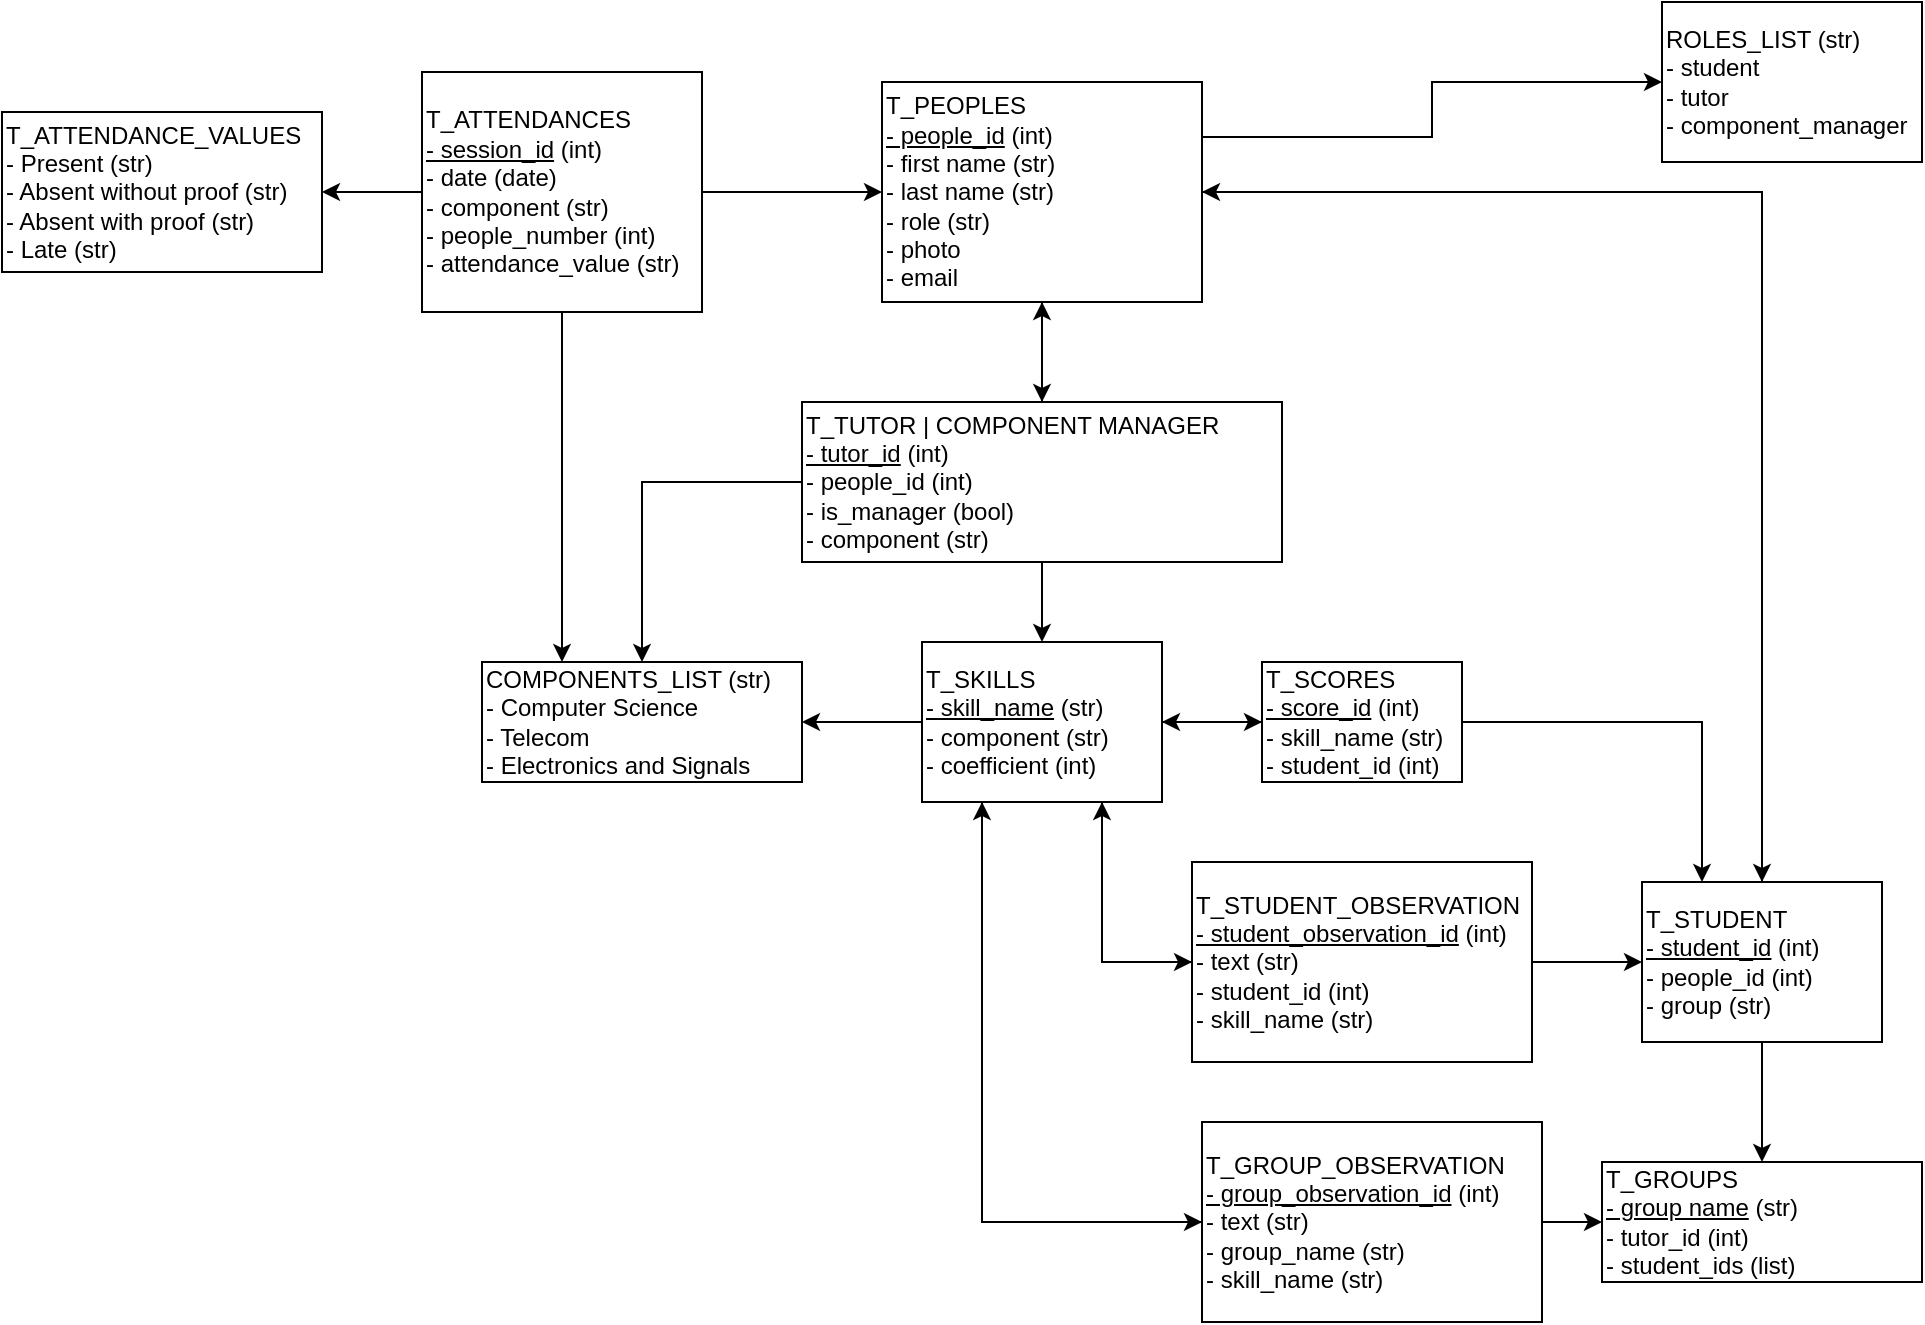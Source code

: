 <mxfile version="24.4.0" type="device">
  <diagram name="Page-1" id="htIglbnu7Jkr9Wx-wAEi">
    <mxGraphModel dx="2261" dy="844" grid="1" gridSize="10" guides="1" tooltips="1" connect="1" arrows="1" fold="1" page="1" pageScale="1" pageWidth="827" pageHeight="1169" math="0" shadow="0">
      <root>
        <mxCell id="0" />
        <mxCell id="1" parent="0" />
        <mxCell id="A-9iA7iGgDhwp_vAfFoV-11" value="T_GROUPS&lt;div&gt;&lt;div&gt;&lt;u&gt;- group name&lt;/u&gt;&amp;nbsp;(str)&lt;/div&gt;&lt;/div&gt;&lt;div&gt;- tutor_id (int)&lt;/div&gt;&lt;div&gt;&lt;span style=&quot;background-color: initial;&quot;&gt;- student_ids (list)&lt;/span&gt;&lt;br&gt;&lt;/div&gt;" style="rounded=0;whiteSpace=wrap;html=1;align=left;" parent="1" vertex="1">
          <mxGeometry x="200" y="580" width="160" height="60" as="geometry" />
        </mxCell>
        <mxCell id="A-9iA7iGgDhwp_vAfFoV-12" value="COMPONENTS_LIST (str)&lt;div&gt;- Computer Science&lt;/div&gt;&lt;div&gt;- Telecom&lt;/div&gt;&lt;div&gt;- Electronics and Signals&lt;/div&gt;" style="rounded=0;whiteSpace=wrap;html=1;align=left;" parent="1" vertex="1">
          <mxGeometry x="-360" y="330" width="160" height="60" as="geometry" />
        </mxCell>
        <mxCell id="jhmYvgThQvmoJgu_UAT_-5" style="edgeStyle=orthogonalEdgeStyle;rounded=0;orthogonalLoop=1;jettySize=auto;html=1;entryX=1;entryY=0.5;entryDx=0;entryDy=0;" parent="1" source="A-9iA7iGgDhwp_vAfFoV-15" target="A-9iA7iGgDhwp_vAfFoV-12" edge="1">
          <mxGeometry relative="1" as="geometry">
            <mxPoint x="-190" y="360" as="targetPoint" />
          </mxGeometry>
        </mxCell>
        <mxCell id="wnsGTSEkdkKUXo0J4VnQ-6" style="edgeStyle=orthogonalEdgeStyle;rounded=0;orthogonalLoop=1;jettySize=auto;html=1;entryX=0;entryY=0.5;entryDx=0;entryDy=0;" parent="1" source="A-9iA7iGgDhwp_vAfFoV-15" target="A-9iA7iGgDhwp_vAfFoV-18" edge="1">
          <mxGeometry relative="1" as="geometry" />
        </mxCell>
        <mxCell id="wnsGTSEkdkKUXo0J4VnQ-9" style="edgeStyle=orthogonalEdgeStyle;rounded=0;orthogonalLoop=1;jettySize=auto;html=1;entryX=0;entryY=0.5;entryDx=0;entryDy=0;exitX=0.75;exitY=1;exitDx=0;exitDy=0;" parent="1" source="A-9iA7iGgDhwp_vAfFoV-15" target="wnsGTSEkdkKUXo0J4VnQ-2" edge="1">
          <mxGeometry relative="1" as="geometry" />
        </mxCell>
        <mxCell id="wnsGTSEkdkKUXo0J4VnQ-13" style="edgeStyle=orthogonalEdgeStyle;rounded=0;orthogonalLoop=1;jettySize=auto;html=1;entryX=0;entryY=0.5;entryDx=0;entryDy=0;exitX=0.25;exitY=1;exitDx=0;exitDy=0;" parent="1" source="A-9iA7iGgDhwp_vAfFoV-15" target="wnsGTSEkdkKUXo0J4VnQ-11" edge="1">
          <mxGeometry relative="1" as="geometry" />
        </mxCell>
        <mxCell id="A-9iA7iGgDhwp_vAfFoV-15" value="T_SKILLS&lt;div&gt;&lt;u&gt;- skill_name&lt;/u&gt;&amp;nbsp;(str)&lt;br&gt;&lt;div&gt;- component (str)&lt;/div&gt;&lt;/div&gt;&lt;div&gt;- coefficient (int)&lt;/div&gt;" style="rounded=0;whiteSpace=wrap;html=1;align=left;" parent="1" vertex="1">
          <mxGeometry x="-140" y="320" width="120" height="80" as="geometry" />
        </mxCell>
        <mxCell id="grTjVSfzSgTGHO9IgNIJ-8" style="edgeStyle=orthogonalEdgeStyle;rounded=0;orthogonalLoop=1;jettySize=auto;html=1;entryX=1;entryY=0.5;entryDx=0;entryDy=0;exitX=0;exitY=0.5;exitDx=0;exitDy=0;" parent="1" source="A-9iA7iGgDhwp_vAfFoV-17" target="A-9iA7iGgDhwp_vAfFoV-25" edge="1">
          <mxGeometry relative="1" as="geometry">
            <mxPoint x="-630" y="145" as="sourcePoint" />
          </mxGeometry>
        </mxCell>
        <mxCell id="grTjVSfzSgTGHO9IgNIJ-9" style="edgeStyle=orthogonalEdgeStyle;rounded=0;orthogonalLoop=1;jettySize=auto;html=1;" parent="1" source="A-9iA7iGgDhwp_vAfFoV-17" target="A-9iA7iGgDhwp_vAfFoV-28" edge="1">
          <mxGeometry relative="1" as="geometry" />
        </mxCell>
        <mxCell id="grTjVSfzSgTGHO9IgNIJ-10" style="edgeStyle=orthogonalEdgeStyle;rounded=0;orthogonalLoop=1;jettySize=auto;html=1;entryX=0.25;entryY=0;entryDx=0;entryDy=0;exitX=0.5;exitY=1;exitDx=0;exitDy=0;" parent="1" source="A-9iA7iGgDhwp_vAfFoV-17" target="A-9iA7iGgDhwp_vAfFoV-12" edge="1">
          <mxGeometry relative="1" as="geometry" />
        </mxCell>
        <mxCell id="A-9iA7iGgDhwp_vAfFoV-17" value="&lt;div&gt;&lt;span style=&quot;background-color: initial;&quot;&gt;T_ATTENDANCES&lt;/span&gt;&lt;/div&gt;&lt;div&gt;&lt;u style=&quot;background-color: initial;&quot;&gt;- session_id&lt;/u&gt;&lt;span style=&quot;background-color: initial;&quot;&gt; (int)&lt;/span&gt;&lt;br&gt;&lt;/div&gt;&lt;div&gt;- date (date)&lt;/div&gt;&lt;div&gt;- component (str)&lt;/div&gt;&lt;div&gt;- people_number (int)&lt;/div&gt;&lt;div&gt;- attendance_value (str)&lt;/div&gt;" style="rounded=0;whiteSpace=wrap;html=1;align=left;" parent="1" vertex="1">
          <mxGeometry x="-390" y="35" width="140" height="120" as="geometry" />
        </mxCell>
        <mxCell id="wnsGTSEkdkKUXo0J4VnQ-1" style="edgeStyle=orthogonalEdgeStyle;rounded=0;orthogonalLoop=1;jettySize=auto;html=1;entryX=0.25;entryY=0;entryDx=0;entryDy=0;" parent="1" source="A-9iA7iGgDhwp_vAfFoV-18" target="jhmYvgThQvmoJgu_UAT_-6" edge="1">
          <mxGeometry relative="1" as="geometry" />
        </mxCell>
        <mxCell id="wnsGTSEkdkKUXo0J4VnQ-7" style="edgeStyle=orthogonalEdgeStyle;rounded=0;orthogonalLoop=1;jettySize=auto;html=1;entryX=1;entryY=0.5;entryDx=0;entryDy=0;" parent="1" source="A-9iA7iGgDhwp_vAfFoV-18" target="A-9iA7iGgDhwp_vAfFoV-15" edge="1">
          <mxGeometry relative="1" as="geometry" />
        </mxCell>
        <mxCell id="A-9iA7iGgDhwp_vAfFoV-18" value="T_SCORES&lt;div&gt;&lt;u&gt;- score_id&lt;/u&gt;&amp;nbsp;(int)&lt;/div&gt;&lt;div&gt;- skill_name (str)&lt;/div&gt;&lt;div&gt;- student_id (int)&lt;/div&gt;" style="rounded=0;whiteSpace=wrap;html=1;align=left;" parent="1" vertex="1">
          <mxGeometry x="30" y="330" width="100" height="60" as="geometry" />
        </mxCell>
        <mxCell id="A-9iA7iGgDhwp_vAfFoV-25" value="&lt;div&gt;T_ATTENDANCE_VALUES&lt;/div&gt;&lt;div&gt;- Present (str)&lt;/div&gt;&lt;div&gt;- Absent without proof&amp;nbsp;&lt;span style=&quot;background-color: initial;&quot;&gt;(str)&lt;/span&gt;&lt;/div&gt;&lt;div&gt;- Absent with proof&amp;nbsp;&lt;span style=&quot;background-color: initial;&quot;&gt;(str)&lt;/span&gt;&lt;/div&gt;&lt;div&gt;- Late&amp;nbsp;&lt;span style=&quot;background-color: initial;&quot;&gt;(str)&lt;/span&gt;&lt;/div&gt;" style="rounded=0;whiteSpace=wrap;html=1;align=left;" parent="1" vertex="1">
          <mxGeometry x="-600" y="55" width="160" height="80" as="geometry" />
        </mxCell>
        <mxCell id="jhmYvgThQvmoJgu_UAT_-2" style="edgeStyle=orthogonalEdgeStyle;rounded=0;orthogonalLoop=1;jettySize=auto;html=1;entryX=0.5;entryY=0;entryDx=0;entryDy=0;" parent="1" source="A-9iA7iGgDhwp_vAfFoV-28" target="jhmYvgThQvmoJgu_UAT_-1" edge="1">
          <mxGeometry relative="1" as="geometry" />
        </mxCell>
        <mxCell id="jhmYvgThQvmoJgu_UAT_-7" style="edgeStyle=orthogonalEdgeStyle;rounded=0;orthogonalLoop=1;jettySize=auto;html=1;entryX=0.5;entryY=0;entryDx=0;entryDy=0;" parent="1" source="A-9iA7iGgDhwp_vAfFoV-28" target="jhmYvgThQvmoJgu_UAT_-6" edge="1">
          <mxGeometry relative="1" as="geometry" />
        </mxCell>
        <mxCell id="jhmYvgThQvmoJgu_UAT_-11" style="edgeStyle=orthogonalEdgeStyle;rounded=0;orthogonalLoop=1;jettySize=auto;html=1;entryX=0;entryY=0.5;entryDx=0;entryDy=0;exitX=1;exitY=0.25;exitDx=0;exitDy=0;" parent="1" source="A-9iA7iGgDhwp_vAfFoV-28" target="jhmYvgThQvmoJgu_UAT_-10" edge="1">
          <mxGeometry relative="1" as="geometry" />
        </mxCell>
        <mxCell id="A-9iA7iGgDhwp_vAfFoV-28" value="T_PEOPLES&lt;div&gt;&lt;u&gt;- people_id&lt;/u&gt;&amp;nbsp;(int)&lt;/div&gt;&lt;div&gt;- first name (str)&lt;/div&gt;&lt;div&gt;- last name (str)&lt;/div&gt;&lt;div&gt;- role (str)&lt;/div&gt;&lt;div&gt;&lt;span style=&quot;background-color: initial;&quot;&gt;- photo&lt;/span&gt;&lt;/div&gt;&lt;div&gt;- email&lt;/div&gt;" style="rounded=0;whiteSpace=wrap;html=1;align=left;" parent="1" vertex="1">
          <mxGeometry x="-160" y="40" width="160" height="110" as="geometry" />
        </mxCell>
        <mxCell id="jhmYvgThQvmoJgu_UAT_-3" style="edgeStyle=orthogonalEdgeStyle;rounded=0;orthogonalLoop=1;jettySize=auto;html=1;entryX=0.5;entryY=0;entryDx=0;entryDy=0;" parent="1" source="jhmYvgThQvmoJgu_UAT_-1" target="A-9iA7iGgDhwp_vAfFoV-15" edge="1">
          <mxGeometry relative="1" as="geometry" />
        </mxCell>
        <mxCell id="jhmYvgThQvmoJgu_UAT_-4" style="edgeStyle=orthogonalEdgeStyle;rounded=0;orthogonalLoop=1;jettySize=auto;html=1;entryX=0.5;entryY=0;entryDx=0;entryDy=0;exitX=0;exitY=0.5;exitDx=0;exitDy=0;" parent="1" source="jhmYvgThQvmoJgu_UAT_-1" target="A-9iA7iGgDhwp_vAfFoV-12" edge="1">
          <mxGeometry relative="1" as="geometry" />
        </mxCell>
        <mxCell id="jhmYvgThQvmoJgu_UAT_-9" style="edgeStyle=orthogonalEdgeStyle;rounded=0;orthogonalLoop=1;jettySize=auto;html=1;entryX=0.5;entryY=1;entryDx=0;entryDy=0;" parent="1" source="jhmYvgThQvmoJgu_UAT_-1" target="A-9iA7iGgDhwp_vAfFoV-28" edge="1">
          <mxGeometry relative="1" as="geometry" />
        </mxCell>
        <mxCell id="jhmYvgThQvmoJgu_UAT_-1" value="T_TUTOR | COMPONENT MANAGER&lt;div&gt;&lt;u&gt;- tutor_id&lt;/u&gt; (int)&lt;/div&gt;&lt;div&gt;- people_id (int)&lt;/div&gt;&lt;div&gt;- is_manager (bool)&lt;/div&gt;&lt;div&gt;- component (str)&lt;/div&gt;" style="rounded=0;whiteSpace=wrap;html=1;align=left;" parent="1" vertex="1">
          <mxGeometry x="-200" y="200" width="240" height="80" as="geometry" />
        </mxCell>
        <mxCell id="jhmYvgThQvmoJgu_UAT_-8" style="edgeStyle=orthogonalEdgeStyle;rounded=0;orthogonalLoop=1;jettySize=auto;html=1;entryX=1;entryY=0.5;entryDx=0;entryDy=0;exitX=0.5;exitY=0;exitDx=0;exitDy=0;" parent="1" source="jhmYvgThQvmoJgu_UAT_-6" target="A-9iA7iGgDhwp_vAfFoV-28" edge="1">
          <mxGeometry relative="1" as="geometry" />
        </mxCell>
        <mxCell id="wnsGTSEkdkKUXo0J4VnQ-10" style="edgeStyle=orthogonalEdgeStyle;rounded=0;orthogonalLoop=1;jettySize=auto;html=1;entryX=0.5;entryY=0;entryDx=0;entryDy=0;" parent="1" source="jhmYvgThQvmoJgu_UAT_-6" target="A-9iA7iGgDhwp_vAfFoV-11" edge="1">
          <mxGeometry relative="1" as="geometry" />
        </mxCell>
        <mxCell id="jhmYvgThQvmoJgu_UAT_-6" value="T_STUDENT&lt;div&gt;&lt;u&gt;- student_id&lt;/u&gt; (int)&lt;br&gt;&lt;/div&gt;&lt;div&gt;- people_id (int)&lt;/div&gt;&lt;div&gt;- group (str)&lt;/div&gt;" style="rounded=0;whiteSpace=wrap;html=1;align=left;" parent="1" vertex="1">
          <mxGeometry x="220" y="440" width="120" height="80" as="geometry" />
        </mxCell>
        <mxCell id="jhmYvgThQvmoJgu_UAT_-10" value="ROLES_LIST (str)&lt;div&gt;&lt;span style=&quot;background-color: initial;&quot;&gt;- student&lt;/span&gt;&lt;br&gt;&lt;/div&gt;&lt;div&gt;&lt;span style=&quot;background-color: initial;&quot;&gt;- tutor&lt;/span&gt;&lt;/div&gt;&lt;div&gt;- component_manager&lt;/div&gt;" style="rounded=0;whiteSpace=wrap;html=1;align=left;" parent="1" vertex="1">
          <mxGeometry x="230" width="130" height="80" as="geometry" />
        </mxCell>
        <mxCell id="wnsGTSEkdkKUXo0J4VnQ-8" style="edgeStyle=orthogonalEdgeStyle;rounded=0;orthogonalLoop=1;jettySize=auto;html=1;" parent="1" source="wnsGTSEkdkKUXo0J4VnQ-2" target="jhmYvgThQvmoJgu_UAT_-6" edge="1">
          <mxGeometry relative="1" as="geometry" />
        </mxCell>
        <mxCell id="wnsGTSEkdkKUXo0J4VnQ-15" style="edgeStyle=orthogonalEdgeStyle;rounded=0;orthogonalLoop=1;jettySize=auto;html=1;entryX=0.75;entryY=1;entryDx=0;entryDy=0;" parent="1" source="wnsGTSEkdkKUXo0J4VnQ-2" target="A-9iA7iGgDhwp_vAfFoV-15" edge="1">
          <mxGeometry relative="1" as="geometry" />
        </mxCell>
        <mxCell id="wnsGTSEkdkKUXo0J4VnQ-2" value="T_STUDENT_OBSERVATION&lt;div&gt;&lt;u&gt;- student_observation_id&lt;/u&gt; (int)&lt;/div&gt;&lt;div&gt;- text (str)&lt;/div&gt;&lt;div&gt;- student_id (int)&lt;/div&gt;&lt;div&gt;- skill_name (str)&lt;/div&gt;" style="rounded=0;whiteSpace=wrap;html=1;align=left;" parent="1" vertex="1">
          <mxGeometry x="-5" y="430" width="170" height="100" as="geometry" />
        </mxCell>
        <mxCell id="wnsGTSEkdkKUXo0J4VnQ-12" style="edgeStyle=orthogonalEdgeStyle;rounded=0;orthogonalLoop=1;jettySize=auto;html=1;entryX=0;entryY=0.5;entryDx=0;entryDy=0;" parent="1" source="wnsGTSEkdkKUXo0J4VnQ-11" target="A-9iA7iGgDhwp_vAfFoV-11" edge="1">
          <mxGeometry relative="1" as="geometry" />
        </mxCell>
        <mxCell id="wnsGTSEkdkKUXo0J4VnQ-14" style="edgeStyle=orthogonalEdgeStyle;rounded=0;orthogonalLoop=1;jettySize=auto;html=1;entryX=0.25;entryY=1;entryDx=0;entryDy=0;" parent="1" source="wnsGTSEkdkKUXo0J4VnQ-11" target="A-9iA7iGgDhwp_vAfFoV-15" edge="1">
          <mxGeometry relative="1" as="geometry" />
        </mxCell>
        <mxCell id="wnsGTSEkdkKUXo0J4VnQ-11" value="T_GROUP_OBSERVATION&lt;div&gt;&lt;u&gt;- group_observation_id&lt;/u&gt; (int)&lt;/div&gt;&lt;div&gt;- text (str)&lt;/div&gt;&lt;div&gt;- group_name (str)&lt;/div&gt;&lt;div&gt;- skill_name (str)&lt;/div&gt;" style="rounded=0;whiteSpace=wrap;html=1;align=left;" parent="1" vertex="1">
          <mxGeometry y="560" width="170" height="100" as="geometry" />
        </mxCell>
      </root>
    </mxGraphModel>
  </diagram>
</mxfile>
